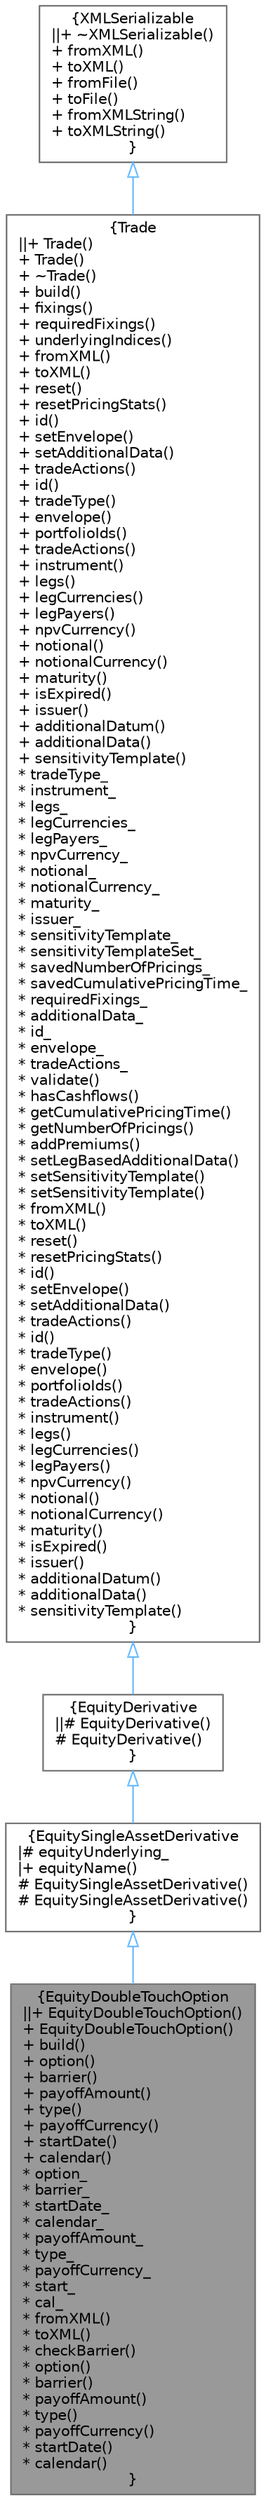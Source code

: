 digraph "EquityDoubleTouchOption"
{
 // INTERACTIVE_SVG=YES
 // LATEX_PDF_SIZE
  bgcolor="transparent";
  edge [fontname=Helvetica,fontsize=10,labelfontname=Helvetica,labelfontsize=10];
  node [fontname=Helvetica,fontsize=10,shape=box,height=0.2,width=0.4];
  Node1 [label="{EquityDoubleTouchOption\n||+ EquityDoubleTouchOption()\l+ EquityDoubleTouchOption()\l+ build()\l+ option()\l+ barrier()\l+ payoffAmount()\l+ type()\l+ payoffCurrency()\l+ startDate()\l+ calendar()\l* option_\l* barrier_\l* startDate_\l* calendar_\l* payoffAmount_\l* type_\l* payoffCurrency_\l* start_\l* cal_\l* fromXML()\l* toXML()\l* checkBarrier()\l* option()\l* barrier()\l* payoffAmount()\l* type()\l* payoffCurrency()\l* startDate()\l* calendar()\l}",height=0.2,width=0.4,color="gray40", fillcolor="grey60", style="filled", fontcolor="black",tooltip="SerializableEQ Double One-Touch/No-Touch Option."];
  Node2 -> Node1 [dir="back",color="steelblue1",style="solid",arrowtail="onormal"];
  Node2 [label="{EquitySingleAssetDerivative\n|# equityUnderlying_\l|+ equityName()\l# EquitySingleAssetDerivative()\l# EquitySingleAssetDerivative()\l}",height=0.2,width=0.4,color="gray40", fillcolor="white", style="filled",URL="$classore_1_1data_1_1_equity_single_asset_derivative.html",tooltip="Base class for all single asset Equity Derivaties."];
  Node3 -> Node2 [dir="back",color="steelblue1",style="solid",arrowtail="onormal"];
  Node3 [label="{EquityDerivative\n||# EquityDerivative()\l# EquityDerivative()\l}",height=0.2,width=0.4,color="gray40", fillcolor="white", style="filled",URL="$classore_1_1data_1_1_equity_derivative.html",tooltip="Base class for all Equity Derivaties."];
  Node4 -> Node3 [dir="back",color="steelblue1",style="solid",arrowtail="onormal"];
  Node4 [label="{Trade\n||+ Trade()\l+ Trade()\l+ ~Trade()\l+ build()\l+ fixings()\l+ requiredFixings()\l+ underlyingIndices()\l+ fromXML()\l+ toXML()\l+ reset()\l+ resetPricingStats()\l+ id()\l+ setEnvelope()\l+ setAdditionalData()\l+ tradeActions()\l+ id()\l+ tradeType()\l+ envelope()\l+ portfolioIds()\l+ tradeActions()\l+ instrument()\l+ legs()\l+ legCurrencies()\l+ legPayers()\l+ npvCurrency()\l+ notional()\l+ notionalCurrency()\l+ maturity()\l+ isExpired()\l+ issuer()\l+ additionalDatum()\l+ additionalData()\l+ sensitivityTemplate()\l* tradeType_\l* instrument_\l* legs_\l* legCurrencies_\l* legPayers_\l* npvCurrency_\l* notional_\l* notionalCurrency_\l* maturity_\l* issuer_\l* sensitivityTemplate_\l* sensitivityTemplateSet_\l* savedNumberOfPricings_\l* savedCumulativePricingTime_\l* requiredFixings_\l* additionalData_\l* id_\l* envelope_\l* tradeActions_\l* validate()\l* hasCashflows()\l* getCumulativePricingTime()\l* getNumberOfPricings()\l* addPremiums()\l* setLegBasedAdditionalData()\l* setSensitivityTemplate()\l* setSensitivityTemplate()\l* fromXML()\l* toXML()\l* reset()\l* resetPricingStats()\l* id()\l* setEnvelope()\l* setAdditionalData()\l* tradeActions()\l* id()\l* tradeType()\l* envelope()\l* portfolioIds()\l* tradeActions()\l* instrument()\l* legs()\l* legCurrencies()\l* legPayers()\l* npvCurrency()\l* notional()\l* notionalCurrency()\l* maturity()\l* isExpired()\l* issuer()\l* additionalDatum()\l* additionalData()\l* sensitivityTemplate()\l}",height=0.2,width=0.4,color="gray40", fillcolor="white", style="filled",URL="$classore_1_1data_1_1_trade.html",tooltip="Trade base class."];
  Node5 -> Node4 [dir="back",color="steelblue1",style="solid",arrowtail="onormal"];
  Node5 [label="{XMLSerializable\n||+ ~XMLSerializable()\l+ fromXML()\l+ toXML()\l+ fromFile()\l+ toFile()\l+ fromXMLString()\l+ toXMLString()\l}",height=0.2,width=0.4,color="gray40", fillcolor="white", style="filled",URL="$classore_1_1data_1_1_x_m_l_serializable.html",tooltip="Base class for all serializable classes."];
}
